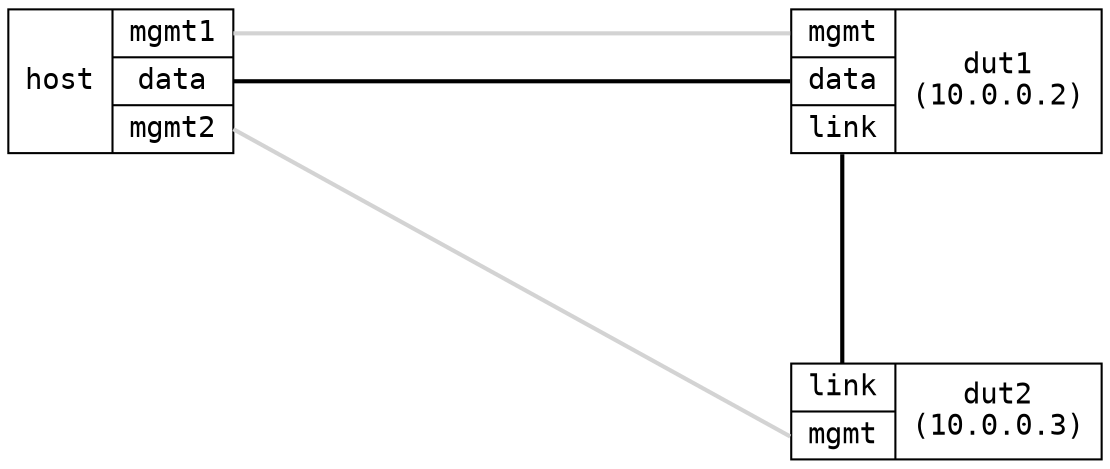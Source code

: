 graph "2x2" {
	layout="neato";
	overlap="false";
	esep="+40";

        node [shape=record, fontname="monospace"];
	edge [color="cornflowerblue", penwidth="2"];

	host [
	    label="host | { <mgmt1> mgmt1 | <data> data | <mgmt2> mgmt2 }",
	    pos="0,16!",
	    kind="controller",
	];

        dut1 [
	    label="{ <mgmt> mgmt | <data> data | <link> link} | dut1\n(10.0.0.2) ",
	    pos="10,16!",

	    kind="infix",
	];
	dut2 [
	    label="{ <link> link | <mgmt> mgmt } | dut2\n(10.0.0.3)",
	    pos="10,12!",

	    kind="infix",
	];
	host:mgmt1 -- dut1:mgmt [kind=mgmt, color="lightgray"]
        host:mgmt2 -- dut2:mgmt [kind=mgmt, color="lightgray"]
	host:data -- dut1:data [color=black]

	dut1:link -- dut2:link [color=black]
}
